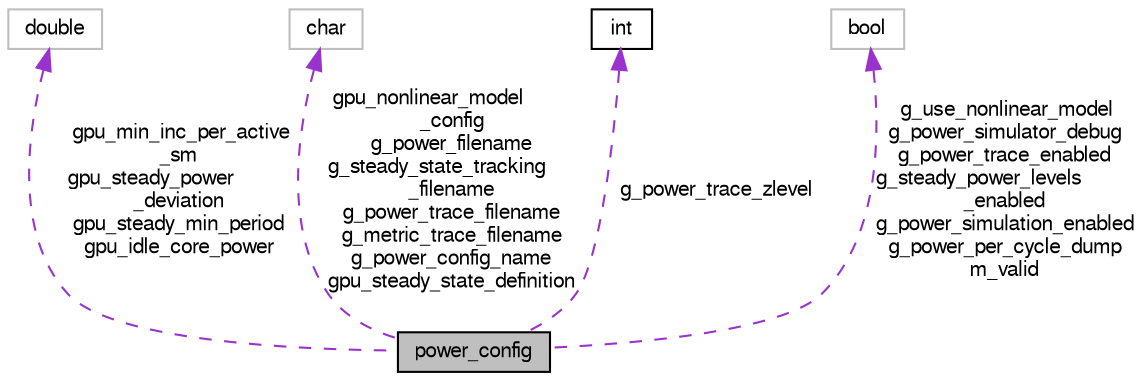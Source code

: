 digraph "power_config"
{
  bgcolor="transparent";
  edge [fontname="FreeSans",fontsize="10",labelfontname="FreeSans",labelfontsize="10"];
  node [fontname="FreeSans",fontsize="10",shape=record];
  Node2 [label="power_config",height=0.2,width=0.4,color="black", fillcolor="grey75", style="filled", fontcolor="black"];
  Node3 -> Node2 [dir="back",color="darkorchid3",fontsize="10",style="dashed",label=" gpu_min_inc_per_active\l_sm\ngpu_steady_power\l_deviation\ngpu_steady_min_period\ngpu_idle_core_power" ,fontname="FreeSans"];
  Node3 [label="double",height=0.2,width=0.4,color="grey75"];
  Node4 -> Node2 [dir="back",color="darkorchid3",fontsize="10",style="dashed",label=" gpu_nonlinear_model\l_config\ng_power_filename\ng_steady_state_tracking\l_filename\ng_power_trace_filename\ng_metric_trace_filename\ng_power_config_name\ngpu_steady_state_definition" ,fontname="FreeSans"];
  Node4 [label="char",height=0.2,width=0.4,color="grey75"];
  Node5 -> Node2 [dir="back",color="darkorchid3",fontsize="10",style="dashed",label=" g_power_trace_zlevel" ,fontname="FreeSans"];
  Node5 [label="int",height=0.2,width=0.4,color="black",URL="$classint.html"];
  Node6 -> Node2 [dir="back",color="darkorchid3",fontsize="10",style="dashed",label=" g_use_nonlinear_model\ng_power_simulator_debug\ng_power_trace_enabled\ng_steady_power_levels\l_enabled\ng_power_simulation_enabled\ng_power_per_cycle_dump\nm_valid" ,fontname="FreeSans"];
  Node6 [label="bool",height=0.2,width=0.4,color="grey75"];
}
